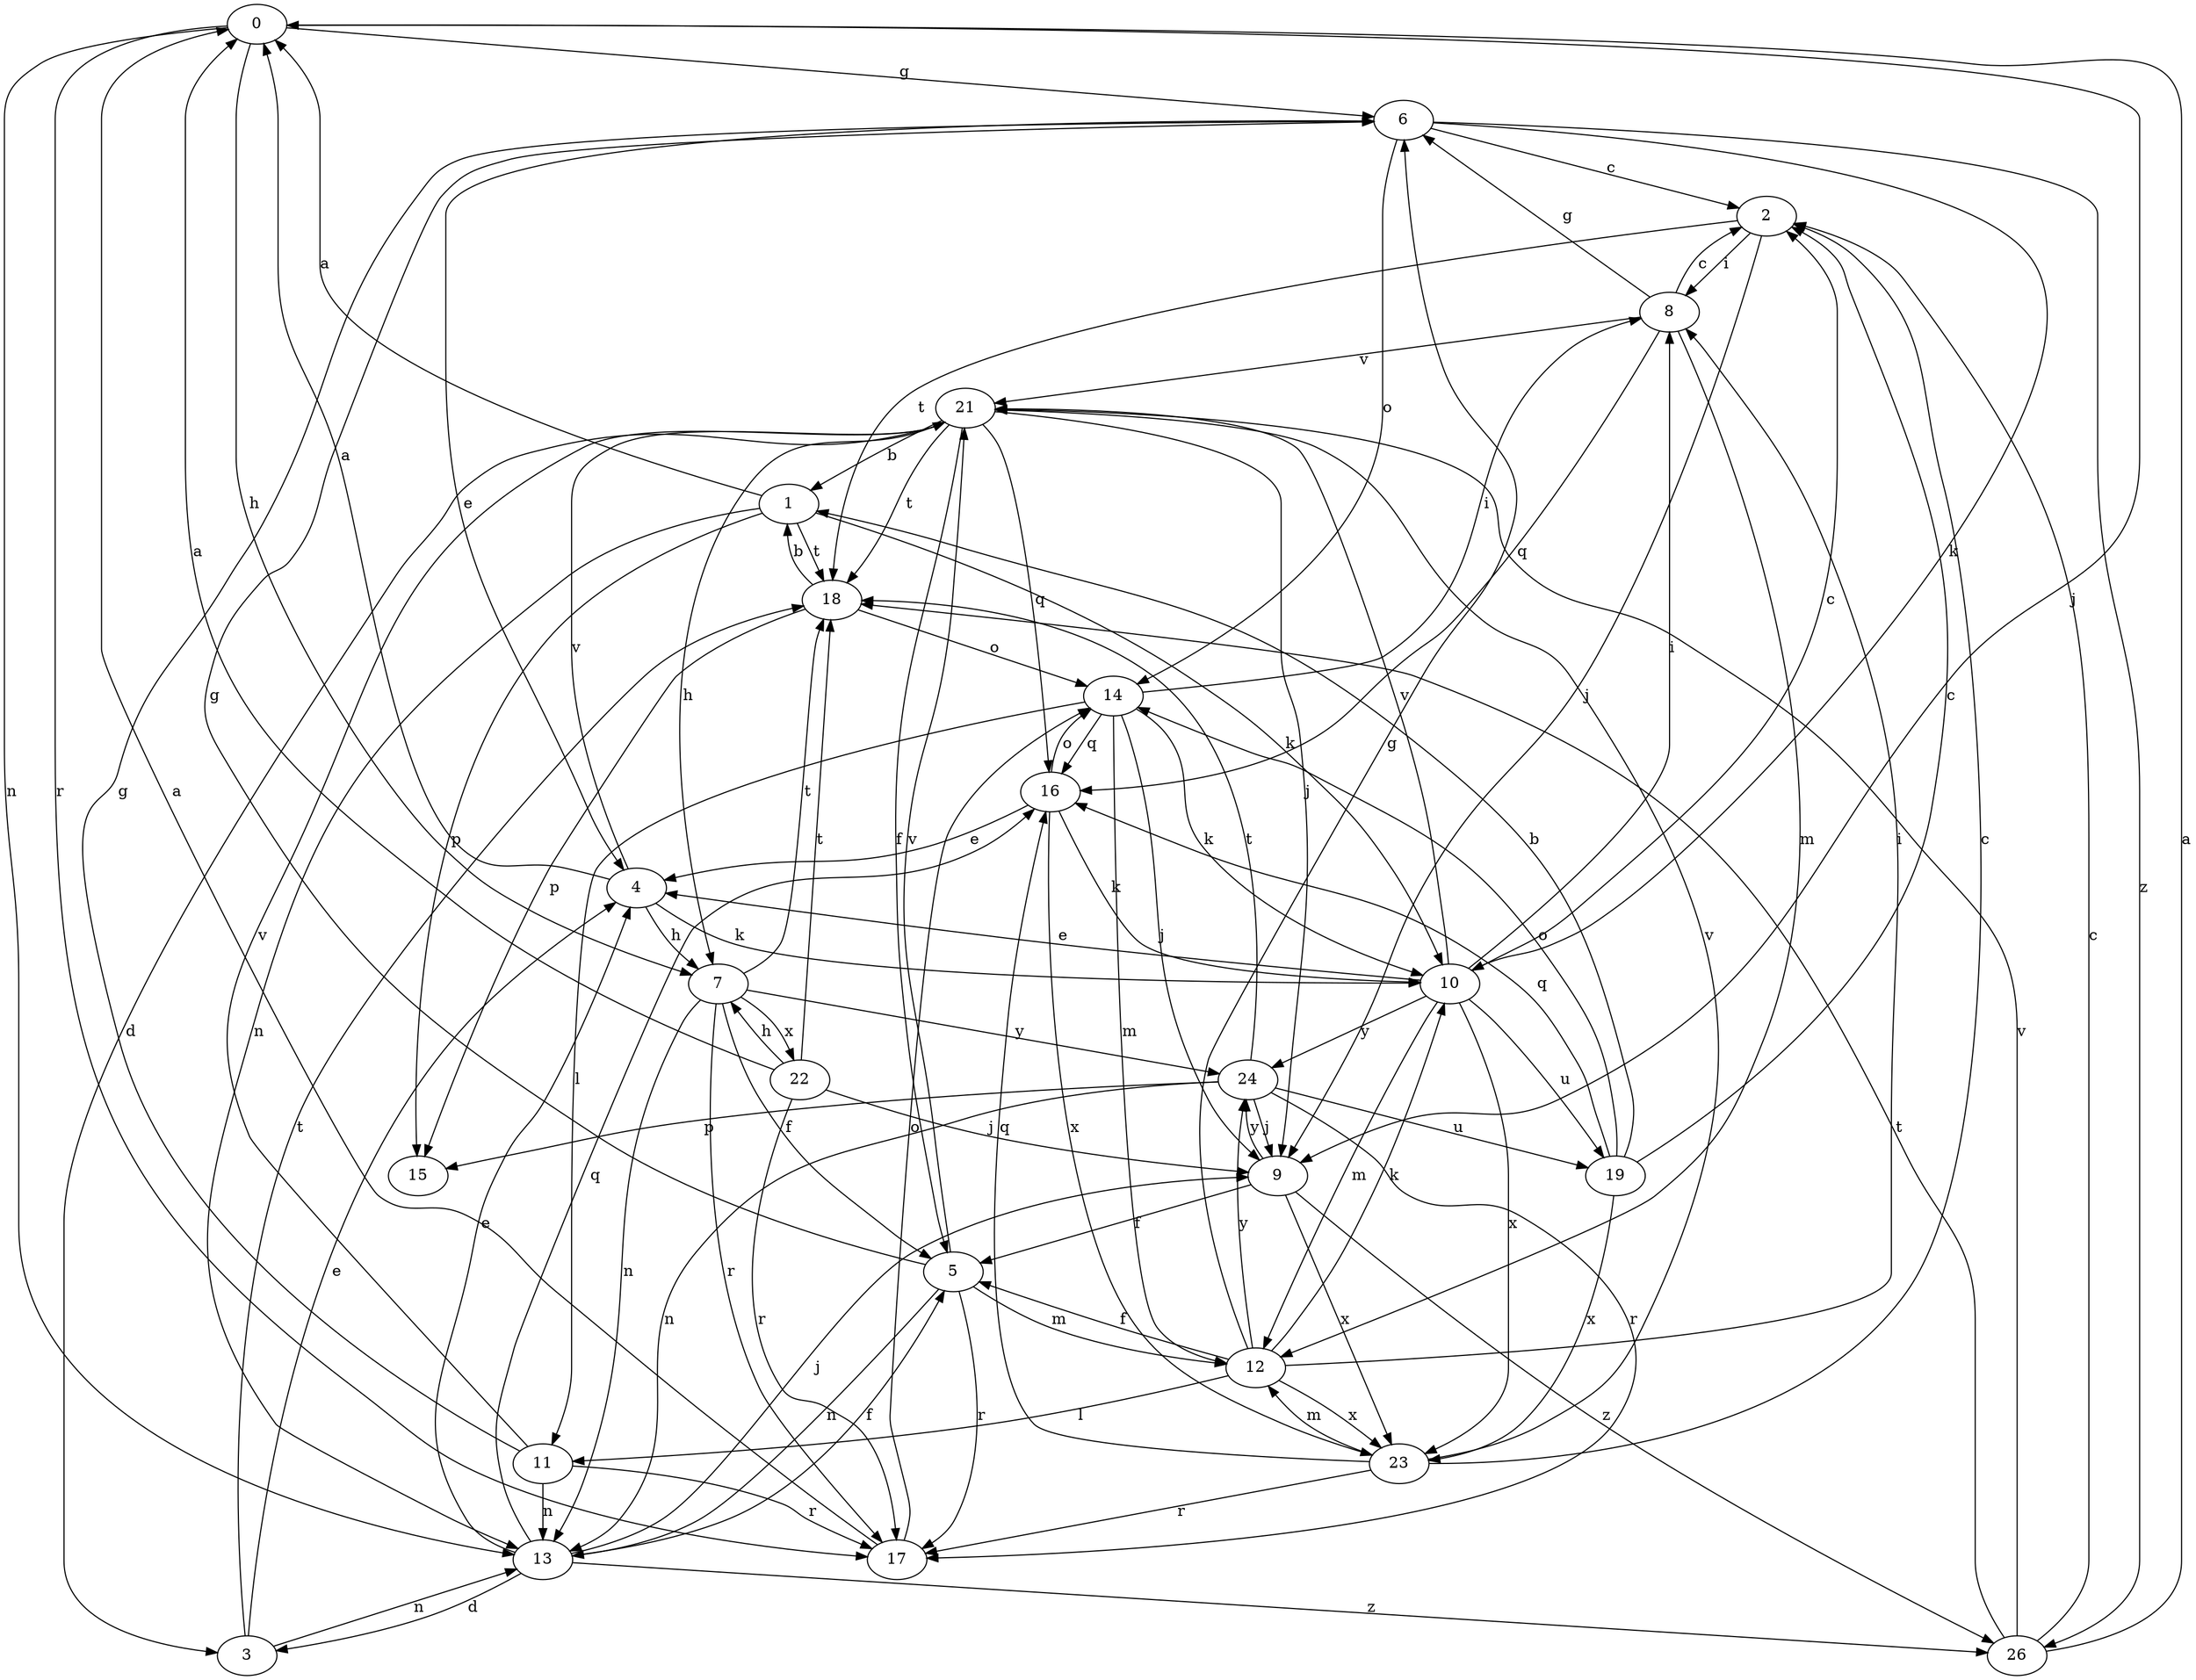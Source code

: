 strict digraph  {
0;
1;
2;
3;
4;
5;
6;
7;
8;
9;
10;
11;
12;
13;
14;
15;
16;
17;
18;
19;
21;
22;
23;
24;
26;
0 -> 6  [label=g];
0 -> 7  [label=h];
0 -> 9  [label=j];
0 -> 13  [label=n];
0 -> 17  [label=r];
1 -> 0  [label=a];
1 -> 10  [label=k];
1 -> 13  [label=n];
1 -> 15  [label=p];
1 -> 18  [label=t];
2 -> 8  [label=i];
2 -> 9  [label=j];
2 -> 18  [label=t];
3 -> 4  [label=e];
3 -> 13  [label=n];
3 -> 18  [label=t];
4 -> 0  [label=a];
4 -> 7  [label=h];
4 -> 10  [label=k];
4 -> 21  [label=v];
5 -> 6  [label=g];
5 -> 12  [label=m];
5 -> 13  [label=n];
5 -> 17  [label=r];
5 -> 21  [label=v];
6 -> 2  [label=c];
6 -> 4  [label=e];
6 -> 10  [label=k];
6 -> 14  [label=o];
6 -> 26  [label=z];
7 -> 5  [label=f];
7 -> 13  [label=n];
7 -> 17  [label=r];
7 -> 18  [label=t];
7 -> 22  [label=x];
7 -> 24  [label=y];
8 -> 2  [label=c];
8 -> 6  [label=g];
8 -> 12  [label=m];
8 -> 16  [label=q];
8 -> 21  [label=v];
9 -> 5  [label=f];
9 -> 23  [label=x];
9 -> 24  [label=y];
9 -> 26  [label=z];
10 -> 2  [label=c];
10 -> 4  [label=e];
10 -> 8  [label=i];
10 -> 12  [label=m];
10 -> 19  [label=u];
10 -> 21  [label=v];
10 -> 23  [label=x];
10 -> 24  [label=y];
11 -> 6  [label=g];
11 -> 13  [label=n];
11 -> 17  [label=r];
11 -> 21  [label=v];
12 -> 5  [label=f];
12 -> 6  [label=g];
12 -> 8  [label=i];
12 -> 10  [label=k];
12 -> 11  [label=l];
12 -> 23  [label=x];
12 -> 24  [label=y];
13 -> 3  [label=d];
13 -> 4  [label=e];
13 -> 5  [label=f];
13 -> 9  [label=j];
13 -> 16  [label=q];
13 -> 26  [label=z];
14 -> 8  [label=i];
14 -> 9  [label=j];
14 -> 10  [label=k];
14 -> 11  [label=l];
14 -> 12  [label=m];
14 -> 16  [label=q];
16 -> 4  [label=e];
16 -> 10  [label=k];
16 -> 14  [label=o];
16 -> 23  [label=x];
17 -> 0  [label=a];
17 -> 14  [label=o];
18 -> 1  [label=b];
18 -> 14  [label=o];
18 -> 15  [label=p];
19 -> 1  [label=b];
19 -> 2  [label=c];
19 -> 14  [label=o];
19 -> 16  [label=q];
19 -> 23  [label=x];
21 -> 1  [label=b];
21 -> 3  [label=d];
21 -> 5  [label=f];
21 -> 7  [label=h];
21 -> 9  [label=j];
21 -> 16  [label=q];
21 -> 18  [label=t];
22 -> 0  [label=a];
22 -> 7  [label=h];
22 -> 9  [label=j];
22 -> 17  [label=r];
22 -> 18  [label=t];
23 -> 2  [label=c];
23 -> 12  [label=m];
23 -> 16  [label=q];
23 -> 17  [label=r];
23 -> 21  [label=v];
24 -> 9  [label=j];
24 -> 13  [label=n];
24 -> 15  [label=p];
24 -> 17  [label=r];
24 -> 18  [label=t];
24 -> 19  [label=u];
26 -> 0  [label=a];
26 -> 2  [label=c];
26 -> 18  [label=t];
26 -> 21  [label=v];
}
